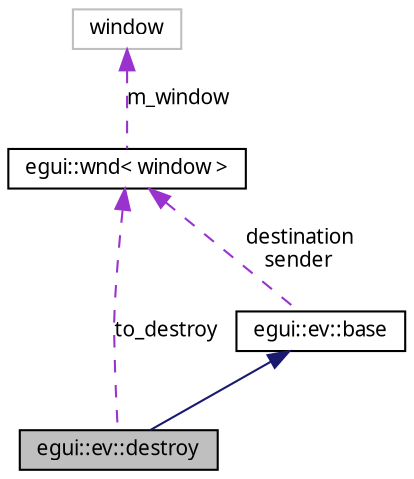 digraph G
{
  edge [fontname="FreeSans.ttf",fontsize=10,labelfontname="FreeSans.ttf",labelfontsize=10];
  node [fontname="FreeSans.ttf",fontsize=10,shape=record];
  Node1 [label="egui::ev::destroy",height=0.2,width=0.4,color="black", fillcolor="grey75", style="filled" fontcolor="black"];
  Node2 -> Node1 [dir=back,color="midnightblue",fontsize=10,style="solid",fontname="FreeSans.ttf"];
  Node2 [label="egui::ev::base",height=0.2,width=0.4,color="black", fillcolor="white", style="filled",URL="$structegui_1_1ev_1_1base.html"];
  Node3 -> Node2 [dir=back,color="darkorchid3",fontsize=10,style="dashed",label="destination\nsender",fontname="FreeSans.ttf"];
  Node3 [label="egui::wnd\< window \>",height=0.2,width=0.4,color="black", fillcolor="white", style="filled",URL="$structegui_1_1wnd.html",tooltip="Provides indirect access to on-the-screen window objects."];
  Node4 -> Node3 [dir=back,color="darkorchid3",fontsize=10,style="dashed",label="m_window",fontname="FreeSans.ttf"];
  Node4 [label="window",height=0.2,width=0.4,color="grey75", fillcolor="white", style="filled"];
  Node3 -> Node1 [dir=back,color="darkorchid3",fontsize=10,style="dashed",label="to_destroy",fontname="FreeSans.ttf"];
}
